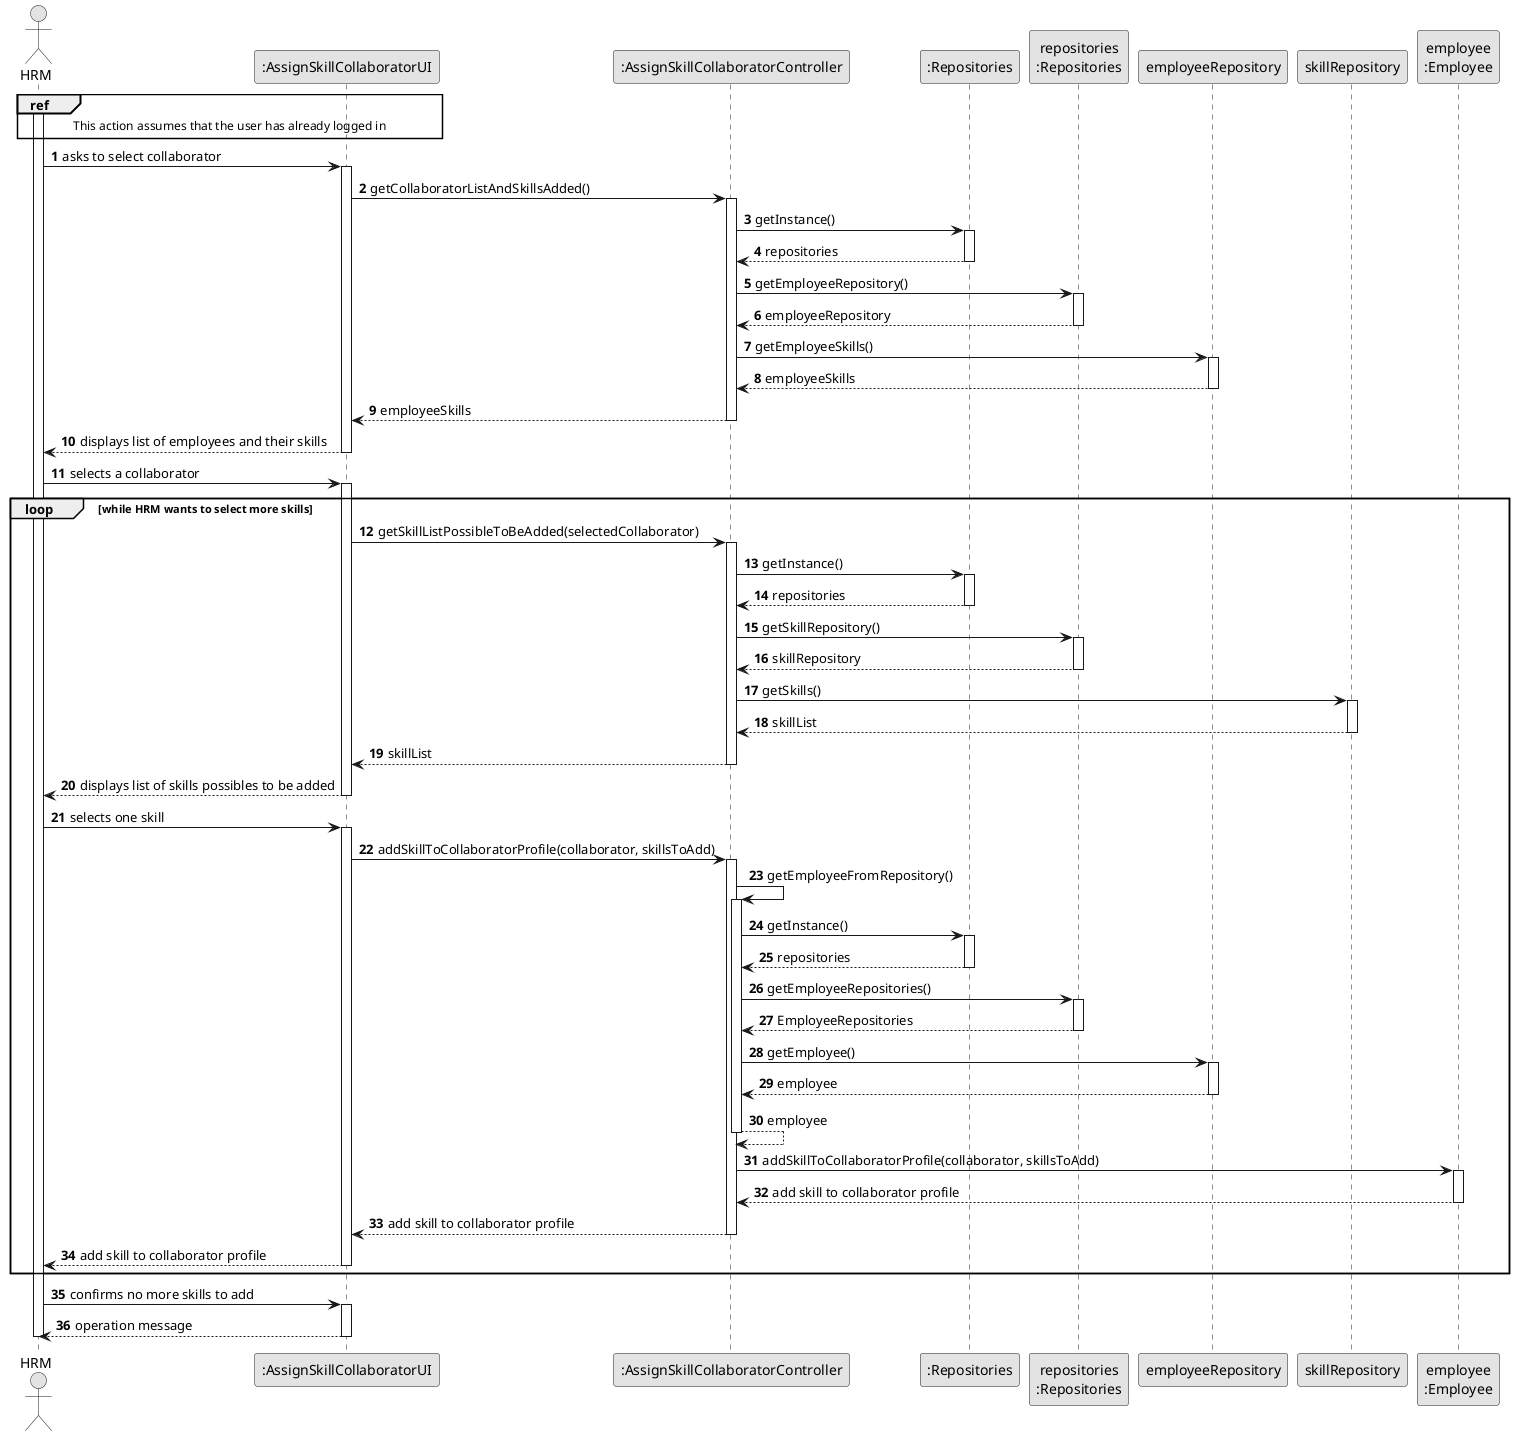 @startuml
skinparam monochrome true
skinparam packageStyle rectangle
skinparam shadowing false

autonumber

'hide footbox
actor "HRM" as HRM
participant ":AssignSkillCollaboratorUI" as UI
participant ":AssignSkillCollaboratorController" as CTRL
participant ":Repositories" as RepositorySingleton
participant "repositories\n:Repositories" as PLAT
participant "employeeRepository" as EmployeeRepository
participant "skillRepository" as SkillRepository
participant "employee\n:Employee" as ORG


activate HRM
ref over HRM, UI : This action assumes that the user has already logged in
        HRM -> UI : asks to select collaborator

        activate UI

            UI -> CTRL : getCollaboratorListAndSkillsAdded()
            activate CTRL

                CTRL -> RepositorySingleton : getInstance()
                activate RepositorySingleton

                    RepositorySingleton --> CTRL: repositories
                deactivate RepositorySingleton

                CTRL -> PLAT : getEmployeeRepository()
                activate PLAT

                    PLAT --> CTRL: employeeRepository
                deactivate PLAT

                CTRL -> EmployeeRepository: getEmployeeSkills()
                activate EmployeeRepository

                  EmployeeRepository --> CTRL : employeeSkills
                deactivate EmployeeRepository

                CTRL --> UI : employeeSkills
            deactivate CTRL

            UI --> HRM : displays list of employees and their skills
        deactivate UI

    HRM -> UI : selects a collaborator
    activate UI
    loop while HRM wants to select more skills

            UI -> CTRL : getSkillListPossibleToBeAdded(selectedCollaborator)
            activate CTRL


                    CTRL -> RepositorySingleton : getInstance()
                    activate RepositorySingleton

                        RepositorySingleton --> CTRL: repositories
                    deactivate RepositorySingleton
                    CTRL -> PLAT : getSkillRepository()
                    activate PLAT

                        PLAT --> CTRL : skillRepository
                    deactivate PLAT

                    CTRL -> SkillRepository : getSkills()
                    activate SkillRepository

                        SkillRepository --> CTRL : skillList
                    deactivate SkillRepository
                        CTRL --> UI : skillList
                        deactivate CTRL
   UI --> HRM : displays list of skills possibles to be added
    deactivate UI

    HRM -> UI : selects one skill
    activate UI
                       UI -> CTRL : addSkillToCollaboratorProfile(collaborator, skillsToAdd)
                       activate CTRL
                       CTRL->CTRL: getEmployeeFromRepository()

                                       activate CTRL
                                       CTRL -> RepositorySingleton : getInstance()
                                       activate RepositorySingleton

                                       RepositorySingleton --> CTRL : repositories
                                       deactivate RepositorySingleton

                                       CTRL -> PLAT : getEmployeeRepositories()
                                       activate PLAT


                                       PLAT --> CTRL : EmployeeRepositories
                                       deactivate PLAT


                                       CTRL -> EmployeeRepository: getEmployee()
                                       activate EmployeeRepository
                                       EmployeeRepository -->CTRL: employee
                                       deactivate EmployeeRepository

                                   CTRL-->CTRL: employee
                                   deactivate CTRL
                           CTRL -> ORG : addSkillToCollaboratorProfile(collaborator, skillsToAdd)
                           activate ORG

                           ORG --> CTRL : add skill to collaborator profile
                           deactivate ORG

                                     CTRL --> UI : add skill to collaborator profile
                    deactivate CTRL

                    UI --> HRM : add skill to collaborator profile
                    deactivate UI
                    end loop
                    HRM -> UI : confirms no more skills to add
                    activate UI
                    UI --> HRM :  operation message
                    deactivate UI


deactivate HRM

@enduml